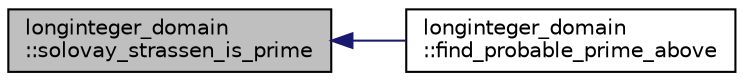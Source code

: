 digraph "longinteger_domain::solovay_strassen_is_prime"
{
  edge [fontname="Helvetica",fontsize="10",labelfontname="Helvetica",labelfontsize="10"];
  node [fontname="Helvetica",fontsize="10",shape=record];
  rankdir="LR";
  Node774 [label="longinteger_domain\l::solovay_strassen_is_prime",height=0.2,width=0.4,color="black", fillcolor="grey75", style="filled", fontcolor="black"];
  Node774 -> Node775 [dir="back",color="midnightblue",fontsize="10",style="solid",fontname="Helvetica"];
  Node775 [label="longinteger_domain\l::find_probable_prime_above",height=0.2,width=0.4,color="black", fillcolor="white", style="filled",URL="$d2/d7a/classlonginteger__domain.html#a46944b99c740242bfe23a86b50d6a60d"];
}
